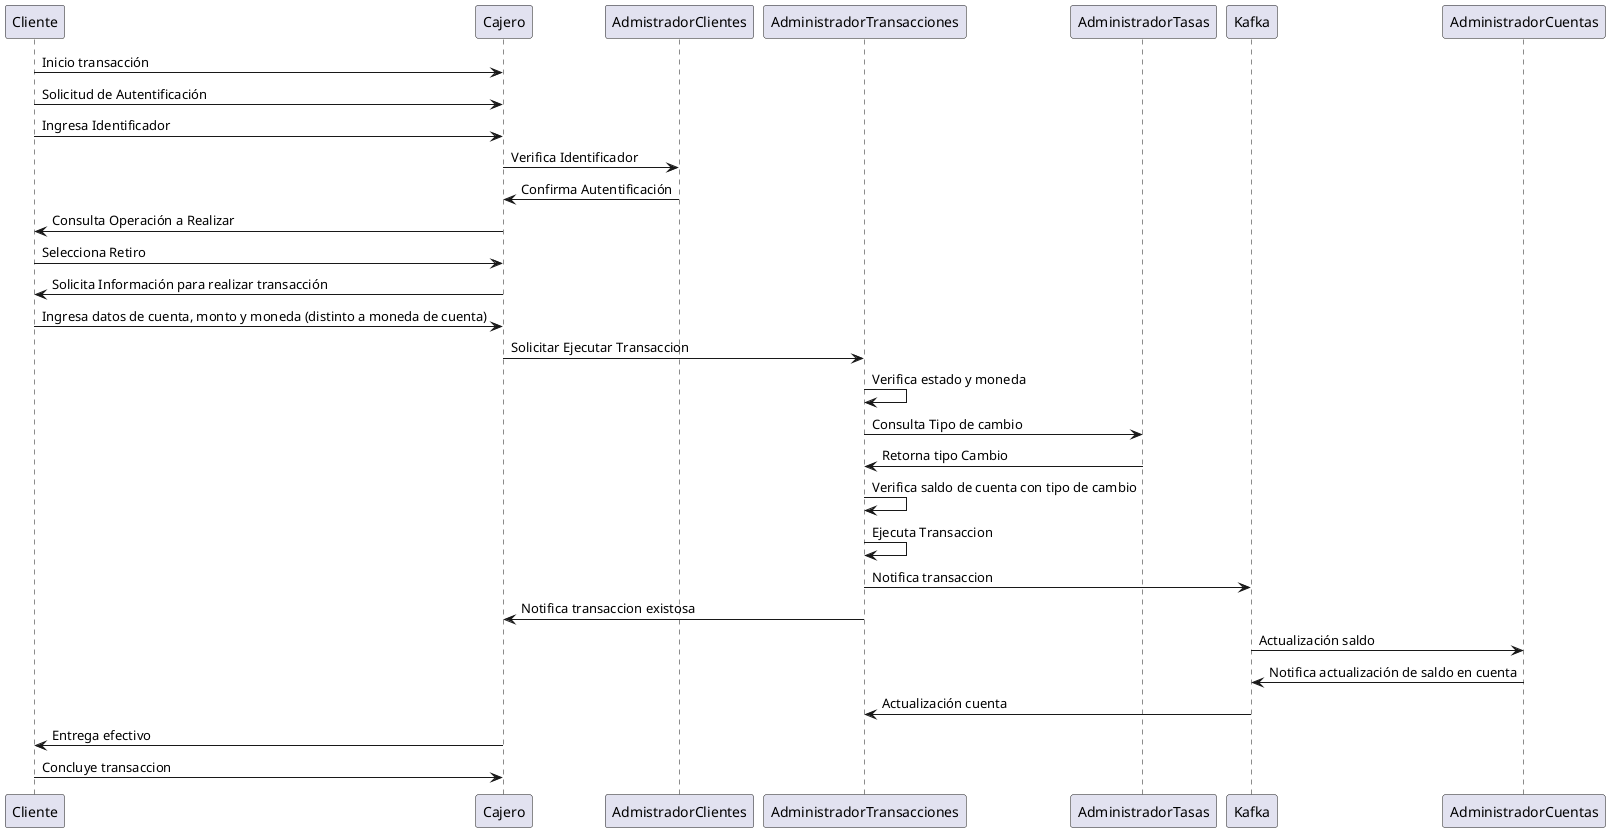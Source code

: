 @startuml
Cliente -> Cajero: Inicio transacción
Cajero <- Cliente : Solicitud de Autentificación
Cliente -> Cajero: Ingresa Identificador
Cajero -> AdmistradorClientes: Verifica Identificador
AdmistradorClientes-> Cajero: Confirma Autentificación
Cajero -> Cliente: Consulta Operación a Realizar
Cliente -> Cajero: Selecciona Retiro
Cajero -> Cliente: Solicita Información para realizar transacción
Cliente -> Cajero: Ingresa datos de cuenta, monto y moneda (distinto a moneda de cuenta)
Cajero -> AdministradorTransacciones: Solicitar Ejecutar Transaccion
AdministradorTransacciones -> AdministradorTransacciones: Verifica estado y moneda
AdministradorTransacciones -> AdministradorTasas: Consulta Tipo de cambio
AdministradorTasas -> AdministradorTransacciones: Retorna tipo Cambio
AdministradorTransacciones -> AdministradorTransacciones: Verifica saldo de cuenta con tipo de cambio
AdministradorTransacciones -> AdministradorTransacciones: Ejecuta Transaccion
AdministradorTransacciones -> Kafka: Notifica transaccion
AdministradorTransacciones -> Cajero: Notifica transaccion existosa
Kafka-> AdministradorCuentas: Actualización saldo
AdministradorCuentas ->  Kafka: Notifica actualización de saldo en cuenta
Kafka -> AdministradorTransacciones: Actualización cuenta
Cajero -> Cliente: Entrega efectivo
Cliente -> Cajero: Concluye transaccion
@enduml
